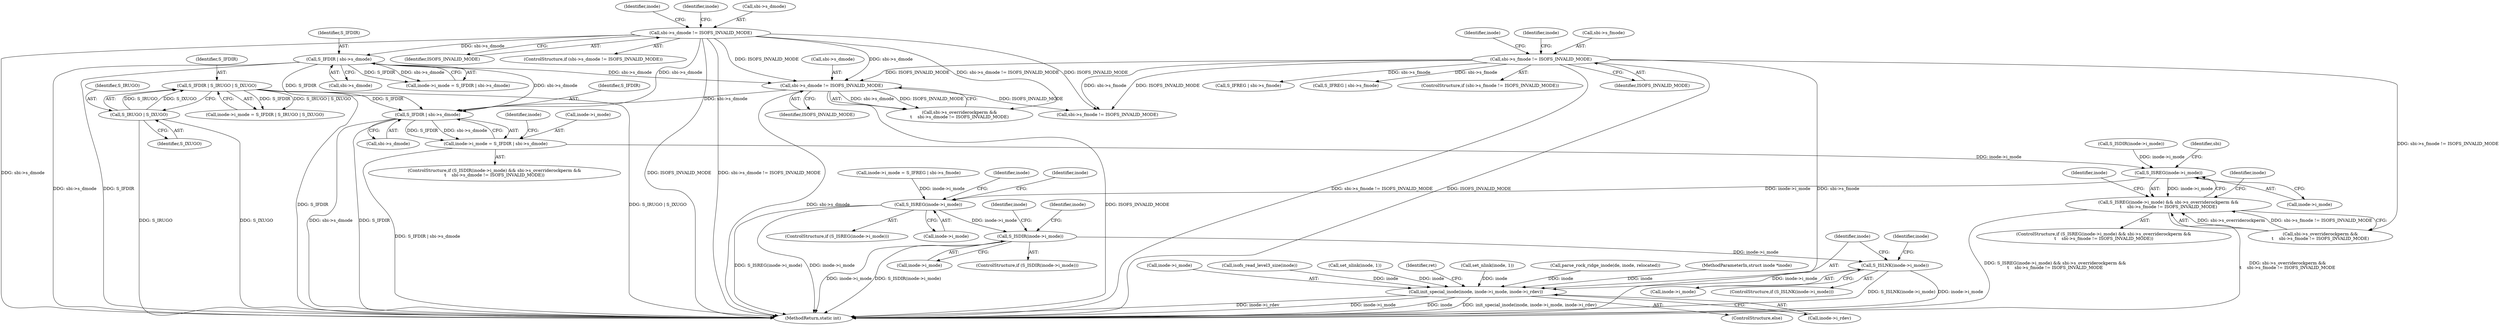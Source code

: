 digraph "0_linux_410dd3cf4c9b36f27ed4542ee18b1af5e68645a4_0@pointer" {
"1000597" [label="(Call,S_IFDIR | sbi->s_dmode)"];
"1000309" [label="(Call,S_IFDIR | S_IRUGO | S_IXUGO)"];
"1000311" [label="(Call,S_IRUGO | S_IXUGO)"];
"1000299" [label="(Call,S_IFDIR | sbi->s_dmode)"];
"1000290" [label="(Call,sbi->s_dmode != ISOFS_INVALID_MODE)"];
"1000588" [label="(Call,sbi->s_dmode != ISOFS_INVALID_MODE)"];
"1000320" [label="(Call,sbi->s_fmode != ISOFS_INVALID_MODE)"];
"1000593" [label="(Call,inode->i_mode = S_IFDIR | sbi->s_dmode)"];
"1000604" [label="(Call,S_ISREG(inode->i_mode))"];
"1000603" [label="(Call,S_ISREG(inode->i_mode) && sbi->s_overriderockperm &&\n\t    sbi->s_fmode != ISOFS_INVALID_MODE)"];
"1000627" [label="(Call,S_ISREG(inode->i_mode))"];
"1000665" [label="(Call,S_ISDIR(inode->i_mode))"];
"1000684" [label="(Call,S_ISLNK(inode->i_mode))"];
"1000704" [label="(Call,init_special_inode(inode, inode->i_mode, inode->i_rdev))"];
"1000578" [label="(ControlStructure,if (S_ISDIR(inode->i_mode) && sbi->s_overriderockperm &&\n\t    sbi->s_dmode != ISOFS_INVALID_MODE))"];
"1000320" [label="(Call,sbi->s_fmode != ISOFS_INVALID_MODE)"];
"1000321" [label="(Call,sbi->s_fmode)"];
"1000602" [label="(ControlStructure,if (S_ISREG(inode->i_mode) && sbi->s_overriderockperm &&\n\t    sbi->s_fmode != ISOFS_INVALID_MODE))"];
"1000294" [label="(Identifier,ISOFS_INVALID_MODE)"];
"1000706" [label="(Call,inode->i_mode)"];
"1000409" [label="(Call,isofs_read_level3_size(inode))"];
"1000667" [label="(Identifier,inode)"];
"1000705" [label="(Identifier,inode)"];
"1000330" [label="(Call,S_IFREG | sbi->s_fmode)"];
"1000588" [label="(Call,sbi->s_dmode != ISOFS_INVALID_MODE)"];
"1000314" [label="(Call,set_nlink(inode, 1))"];
"1000704" [label="(Call,init_special_inode(inode, inode->i_mode, inode->i_rdev))"];
"1000634" [label="(Identifier,inode)"];
"1000703" [label="(ControlStructure,else)"];
"1000621" [label="(Call,S_IFREG | sbi->s_fmode)"];
"1000319" [label="(ControlStructure,if (sbi->s_fmode != ISOFS_INVALID_MODE))"];
"1000312" [label="(Identifier,S_IRUGO)"];
"1000300" [label="(Identifier,S_IFDIR)"];
"1000672" [label="(Identifier,inode)"];
"1000713" [label="(Identifier,ret)"];
"1000301" [label="(Call,sbi->s_dmode)"];
"1000619" [label="(Identifier,inode)"];
"1000346" [label="(Call,set_nlink(inode, 1))"];
"1000627" [label="(Call,S_ISREG(inode->i_mode))"];
"1000598" [label="(Identifier,S_IFDIR)"];
"1000552" [label="(Call,parse_rock_ridge_inode(de, inode, relocated))"];
"1000113" [label="(MethodParameterIn,struct inode *inode)"];
"1000691" [label="(Identifier,inode)"];
"1000311" [label="(Call,S_IRUGO | S_IXUGO)"];
"1000628" [label="(Call,inode->i_mode)"];
"1000310" [label="(Identifier,S_IFDIR)"];
"1000290" [label="(Call,sbi->s_dmode != ISOFS_INVALID_MODE)"];
"1000606" [label="(Identifier,inode)"];
"1000685" [label="(Call,inode->i_mode)"];
"1000597" [label="(Call,S_IFDIR | sbi->s_dmode)"];
"1000309" [label="(Call,S_IFDIR | S_IRUGO | S_IXUGO)"];
"1000297" [label="(Identifier,inode)"];
"1000608" [label="(Call,sbi->s_overriderockperm &&\n\t    sbi->s_fmode != ISOFS_INVALID_MODE)"];
"1000580" [label="(Call,S_ISDIR(inode->i_mode))"];
"1000313" [label="(Identifier,S_IXUGO)"];
"1000339" [label="(Identifier,inode)"];
"1000629" [label="(Identifier,inode)"];
"1000626" [label="(ControlStructure,if (S_ISREG(inode->i_mode)))"];
"1000589" [label="(Call,sbi->s_dmode)"];
"1000665" [label="(Call,S_ISDIR(inode->i_mode))"];
"1000305" [label="(Call,inode->i_mode = S_IFDIR | S_IRUGO | S_IXUGO)"];
"1000683" [label="(ControlStructure,if (S_ISLNK(inode->i_mode)))"];
"1000324" [label="(Identifier,ISOFS_INVALID_MODE)"];
"1000605" [label="(Call,inode->i_mode)"];
"1000604" [label="(Call,S_ISREG(inode->i_mode))"];
"1000617" [label="(Call,inode->i_mode = S_IFREG | sbi->s_fmode)"];
"1000328" [label="(Identifier,inode)"];
"1000307" [label="(Identifier,inode)"];
"1000593" [label="(Call,inode->i_mode = S_IFDIR | sbi->s_dmode)"];
"1000295" [label="(Call,inode->i_mode = S_IFDIR | sbi->s_dmode)"];
"1000610" [label="(Identifier,sbi)"];
"1000289" [label="(ControlStructure,if (sbi->s_dmode != ISOFS_INVALID_MODE))"];
"1000592" [label="(Identifier,ISOFS_INVALID_MODE)"];
"1000664" [label="(ControlStructure,if (S_ISDIR(inode->i_mode)))"];
"1000727" [label="(MethodReturn,static int)"];
"1000599" [label="(Call,sbi->s_dmode)"];
"1000612" [label="(Call,sbi->s_fmode != ISOFS_INVALID_MODE)"];
"1000686" [label="(Identifier,inode)"];
"1000684" [label="(Call,S_ISLNK(inode->i_mode))"];
"1000299" [label="(Call,S_IFDIR | sbi->s_dmode)"];
"1000603" [label="(Call,S_ISREG(inode->i_mode) && sbi->s_overriderockperm &&\n\t    sbi->s_fmode != ISOFS_INVALID_MODE)"];
"1000291" [label="(Call,sbi->s_dmode)"];
"1000666" [label="(Call,inode->i_mode)"];
"1000709" [label="(Call,inode->i_rdev)"];
"1000594" [label="(Call,inode->i_mode)"];
"1000584" [label="(Call,sbi->s_overriderockperm &&\n\t    sbi->s_dmode != ISOFS_INVALID_MODE)"];
"1000597" -> "1000593"  [label="AST: "];
"1000597" -> "1000599"  [label="CFG: "];
"1000598" -> "1000597"  [label="AST: "];
"1000599" -> "1000597"  [label="AST: "];
"1000593" -> "1000597"  [label="CFG: "];
"1000597" -> "1000727"  [label="DDG: sbi->s_dmode"];
"1000597" -> "1000727"  [label="DDG: S_IFDIR"];
"1000597" -> "1000593"  [label="DDG: S_IFDIR"];
"1000597" -> "1000593"  [label="DDG: sbi->s_dmode"];
"1000309" -> "1000597"  [label="DDG: S_IFDIR"];
"1000299" -> "1000597"  [label="DDG: S_IFDIR"];
"1000299" -> "1000597"  [label="DDG: sbi->s_dmode"];
"1000290" -> "1000597"  [label="DDG: sbi->s_dmode"];
"1000588" -> "1000597"  [label="DDG: sbi->s_dmode"];
"1000309" -> "1000305"  [label="AST: "];
"1000309" -> "1000311"  [label="CFG: "];
"1000310" -> "1000309"  [label="AST: "];
"1000311" -> "1000309"  [label="AST: "];
"1000305" -> "1000309"  [label="CFG: "];
"1000309" -> "1000727"  [label="DDG: S_IFDIR"];
"1000309" -> "1000727"  [label="DDG: S_IRUGO | S_IXUGO"];
"1000309" -> "1000305"  [label="DDG: S_IFDIR"];
"1000309" -> "1000305"  [label="DDG: S_IRUGO | S_IXUGO"];
"1000311" -> "1000309"  [label="DDG: S_IRUGO"];
"1000311" -> "1000309"  [label="DDG: S_IXUGO"];
"1000311" -> "1000313"  [label="CFG: "];
"1000312" -> "1000311"  [label="AST: "];
"1000313" -> "1000311"  [label="AST: "];
"1000311" -> "1000727"  [label="DDG: S_IRUGO"];
"1000311" -> "1000727"  [label="DDG: S_IXUGO"];
"1000299" -> "1000295"  [label="AST: "];
"1000299" -> "1000301"  [label="CFG: "];
"1000300" -> "1000299"  [label="AST: "];
"1000301" -> "1000299"  [label="AST: "];
"1000295" -> "1000299"  [label="CFG: "];
"1000299" -> "1000727"  [label="DDG: sbi->s_dmode"];
"1000299" -> "1000727"  [label="DDG: S_IFDIR"];
"1000299" -> "1000295"  [label="DDG: S_IFDIR"];
"1000299" -> "1000295"  [label="DDG: sbi->s_dmode"];
"1000290" -> "1000299"  [label="DDG: sbi->s_dmode"];
"1000299" -> "1000588"  [label="DDG: sbi->s_dmode"];
"1000290" -> "1000289"  [label="AST: "];
"1000290" -> "1000294"  [label="CFG: "];
"1000291" -> "1000290"  [label="AST: "];
"1000294" -> "1000290"  [label="AST: "];
"1000297" -> "1000290"  [label="CFG: "];
"1000307" -> "1000290"  [label="CFG: "];
"1000290" -> "1000727"  [label="DDG: sbi->s_dmode"];
"1000290" -> "1000727"  [label="DDG: ISOFS_INVALID_MODE"];
"1000290" -> "1000727"  [label="DDG: sbi->s_dmode != ISOFS_INVALID_MODE"];
"1000290" -> "1000584"  [label="DDG: sbi->s_dmode != ISOFS_INVALID_MODE"];
"1000290" -> "1000588"  [label="DDG: sbi->s_dmode"];
"1000290" -> "1000588"  [label="DDG: ISOFS_INVALID_MODE"];
"1000290" -> "1000612"  [label="DDG: ISOFS_INVALID_MODE"];
"1000588" -> "1000584"  [label="AST: "];
"1000588" -> "1000592"  [label="CFG: "];
"1000589" -> "1000588"  [label="AST: "];
"1000592" -> "1000588"  [label="AST: "];
"1000584" -> "1000588"  [label="CFG: "];
"1000588" -> "1000727"  [label="DDG: sbi->s_dmode"];
"1000588" -> "1000727"  [label="DDG: ISOFS_INVALID_MODE"];
"1000588" -> "1000584"  [label="DDG: sbi->s_dmode"];
"1000588" -> "1000584"  [label="DDG: ISOFS_INVALID_MODE"];
"1000320" -> "1000588"  [label="DDG: ISOFS_INVALID_MODE"];
"1000588" -> "1000612"  [label="DDG: ISOFS_INVALID_MODE"];
"1000320" -> "1000319"  [label="AST: "];
"1000320" -> "1000324"  [label="CFG: "];
"1000321" -> "1000320"  [label="AST: "];
"1000324" -> "1000320"  [label="AST: "];
"1000328" -> "1000320"  [label="CFG: "];
"1000339" -> "1000320"  [label="CFG: "];
"1000320" -> "1000727"  [label="DDG: ISOFS_INVALID_MODE"];
"1000320" -> "1000727"  [label="DDG: sbi->s_fmode"];
"1000320" -> "1000727"  [label="DDG: sbi->s_fmode != ISOFS_INVALID_MODE"];
"1000320" -> "1000330"  [label="DDG: sbi->s_fmode"];
"1000320" -> "1000608"  [label="DDG: sbi->s_fmode != ISOFS_INVALID_MODE"];
"1000320" -> "1000612"  [label="DDG: sbi->s_fmode"];
"1000320" -> "1000612"  [label="DDG: ISOFS_INVALID_MODE"];
"1000320" -> "1000621"  [label="DDG: sbi->s_fmode"];
"1000593" -> "1000578"  [label="AST: "];
"1000594" -> "1000593"  [label="AST: "];
"1000606" -> "1000593"  [label="CFG: "];
"1000593" -> "1000727"  [label="DDG: S_IFDIR | sbi->s_dmode"];
"1000593" -> "1000604"  [label="DDG: inode->i_mode"];
"1000604" -> "1000603"  [label="AST: "];
"1000604" -> "1000605"  [label="CFG: "];
"1000605" -> "1000604"  [label="AST: "];
"1000610" -> "1000604"  [label="CFG: "];
"1000603" -> "1000604"  [label="CFG: "];
"1000604" -> "1000603"  [label="DDG: inode->i_mode"];
"1000580" -> "1000604"  [label="DDG: inode->i_mode"];
"1000604" -> "1000627"  [label="DDG: inode->i_mode"];
"1000603" -> "1000602"  [label="AST: "];
"1000603" -> "1000608"  [label="CFG: "];
"1000608" -> "1000603"  [label="AST: "];
"1000619" -> "1000603"  [label="CFG: "];
"1000629" -> "1000603"  [label="CFG: "];
"1000603" -> "1000727"  [label="DDG: sbi->s_overriderockperm &&\n\t    sbi->s_fmode != ISOFS_INVALID_MODE"];
"1000603" -> "1000727"  [label="DDG: S_ISREG(inode->i_mode) && sbi->s_overriderockperm &&\n\t    sbi->s_fmode != ISOFS_INVALID_MODE"];
"1000608" -> "1000603"  [label="DDG: sbi->s_overriderockperm"];
"1000608" -> "1000603"  [label="DDG: sbi->s_fmode != ISOFS_INVALID_MODE"];
"1000627" -> "1000626"  [label="AST: "];
"1000627" -> "1000628"  [label="CFG: "];
"1000628" -> "1000627"  [label="AST: "];
"1000634" -> "1000627"  [label="CFG: "];
"1000667" -> "1000627"  [label="CFG: "];
"1000627" -> "1000727"  [label="DDG: S_ISREG(inode->i_mode)"];
"1000627" -> "1000727"  [label="DDG: inode->i_mode"];
"1000617" -> "1000627"  [label="DDG: inode->i_mode"];
"1000627" -> "1000665"  [label="DDG: inode->i_mode"];
"1000665" -> "1000664"  [label="AST: "];
"1000665" -> "1000666"  [label="CFG: "];
"1000666" -> "1000665"  [label="AST: "];
"1000672" -> "1000665"  [label="CFG: "];
"1000686" -> "1000665"  [label="CFG: "];
"1000665" -> "1000727"  [label="DDG: inode->i_mode"];
"1000665" -> "1000727"  [label="DDG: S_ISDIR(inode->i_mode)"];
"1000665" -> "1000684"  [label="DDG: inode->i_mode"];
"1000684" -> "1000683"  [label="AST: "];
"1000684" -> "1000685"  [label="CFG: "];
"1000685" -> "1000684"  [label="AST: "];
"1000691" -> "1000684"  [label="CFG: "];
"1000705" -> "1000684"  [label="CFG: "];
"1000684" -> "1000727"  [label="DDG: S_ISLNK(inode->i_mode)"];
"1000684" -> "1000727"  [label="DDG: inode->i_mode"];
"1000684" -> "1000704"  [label="DDG: inode->i_mode"];
"1000704" -> "1000703"  [label="AST: "];
"1000704" -> "1000709"  [label="CFG: "];
"1000705" -> "1000704"  [label="AST: "];
"1000706" -> "1000704"  [label="AST: "];
"1000709" -> "1000704"  [label="AST: "];
"1000713" -> "1000704"  [label="CFG: "];
"1000704" -> "1000727"  [label="DDG: inode->i_rdev"];
"1000704" -> "1000727"  [label="DDG: inode->i_mode"];
"1000704" -> "1000727"  [label="DDG: inode"];
"1000704" -> "1000727"  [label="DDG: init_special_inode(inode, inode->i_mode, inode->i_rdev)"];
"1000314" -> "1000704"  [label="DDG: inode"];
"1000552" -> "1000704"  [label="DDG: inode"];
"1000346" -> "1000704"  [label="DDG: inode"];
"1000409" -> "1000704"  [label="DDG: inode"];
"1000113" -> "1000704"  [label="DDG: inode"];
}

